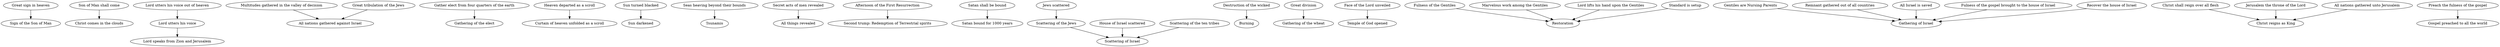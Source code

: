 # List of signs that I believe are synonyms.
#
# My reasoning for considering two signs as synonyms
# is documented elsewhere. This list is used to 
# programatically simplify the full graph by 
# collapsing synonyms.
#
# In each (a -> b) pair, the sign on the left will
# be replaced in the graph by the sign on the right.

digraph {
  "Great sign in heaven" -> "Sign of the Son of Man"

  "Son of Man shall come" -> "Christ comes in the clouds"

  "Lord utters his voice out of heaven" -> "Lord utters his voice"
  "Lord utters his voice" -> "Lord speaks from Zion and Jerusalem"

  "Multitudes gathered in the valley of decision" -> "All nations gathered against Israel"
  "Great tribulation of the Jews" -> "All nations gathered against Israel"

  # D&C 84:2
  # "Christ visits New Jerusalem" doesn't exist in the graph so the script blows up.
  # I just want to rename it, because "Christ visits New Jerusalem" is easier to
  # understand than "Christ stands on Mount Zion". Not everyone knows what
  # Mount Zion is, and they may confuse it with the prophecy about Christ standing
  # on the Mount of Olives.
  # "Christ stands on Mount Zion" -> "Christ visits New Jerusalem"

  "Gather elect from four quarters of the earth" -> "Gathering of the elect"

  "Heaven departed as a scroll" -> "Curtain of heaven unfolded as a scroll"

  "Sun turned blacked" -> "Sun darkened"

  "Seas heaving beyond their bounds" -> "Tsunamis"

  "Secret acts of men revealed" -> "All things revealed"

  "Afternoon of the First Resurrection" -> "Second trump: Redemption of Terrestrial spirits"
  
  "Satan shall be bound" -> "Satan bound for 1000 years"

  "Jews scattered" -> "Scattering of the Jews"

  "Destruction of the wicked" -> "Burning"

  "Great division" -> "Gathering of the wheat"

  "Face of the Lord unveiled" -> "Temple of God opened"

  "House of Israel scattered" -> "Scattering of Israel"
  "Scattering of the Jews" -> "Scattering of Israel"
  "Scattering of the ten tribes" -> "Scattering of Israel"

  "Fulness of the Gentiles" -> "Restoration"
  "Marvelous work among the Gentiles" -> "Restoration"
  "Lord lifts his hand upon the Gentiles" -> "Restoration"
  "Standard is setup" -> "Restoration"

  "Gentiles are Nursing Parents" -> "Gathering of Israel"
  "Remnant gathered out of all countries" -> "Gathering of Israel"
  "All Israel is saved" -> "Gathering of Israel"
  "Fulness of the gospel brought to the house of Israel" -> "Gathering of Israel"
  "Recover the house of Israel" -> "Gathering of Israel"

  "Christ shall reign over all flesh" -> "Christ reigns as King"
  "Jerusalem the throne of the Lord" -> "Christ reigns as King"
  "All nations gathered unto Jerusalem" -> "Christ reigns as King"

  "Preach the fulness of the gospel" -> "Gospel preached to all the world"
}
